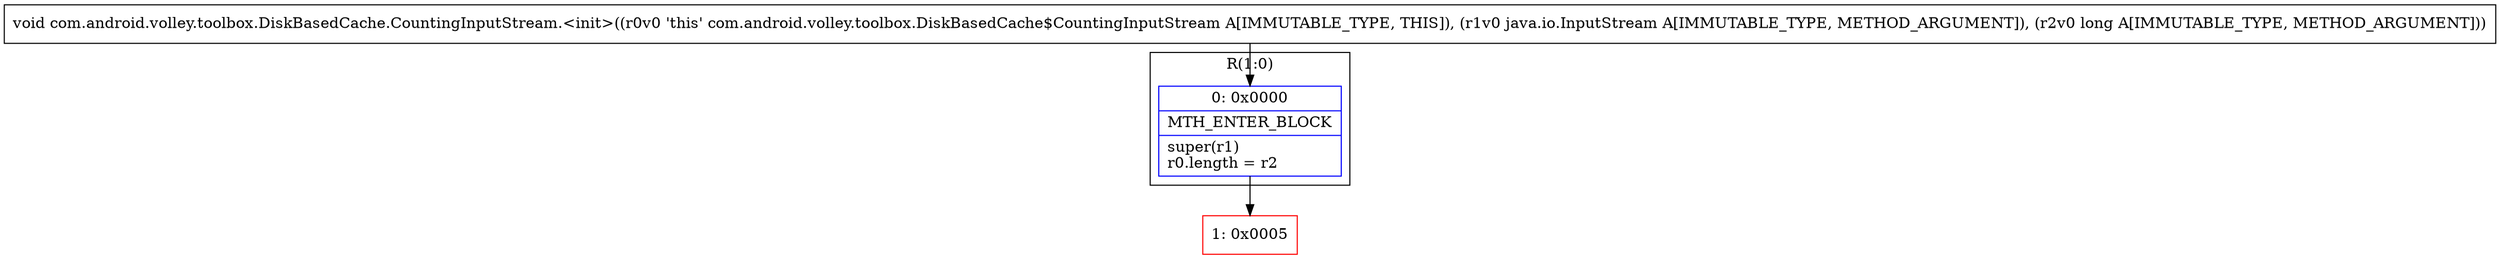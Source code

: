 digraph "CFG forcom.android.volley.toolbox.DiskBasedCache.CountingInputStream.\<init\>(Ljava\/io\/InputStream;J)V" {
subgraph cluster_Region_468568338 {
label = "R(1:0)";
node [shape=record,color=blue];
Node_0 [shape=record,label="{0\:\ 0x0000|MTH_ENTER_BLOCK\l|super(r1)\lr0.length = r2\l}"];
}
Node_1 [shape=record,color=red,label="{1\:\ 0x0005}"];
MethodNode[shape=record,label="{void com.android.volley.toolbox.DiskBasedCache.CountingInputStream.\<init\>((r0v0 'this' com.android.volley.toolbox.DiskBasedCache$CountingInputStream A[IMMUTABLE_TYPE, THIS]), (r1v0 java.io.InputStream A[IMMUTABLE_TYPE, METHOD_ARGUMENT]), (r2v0 long A[IMMUTABLE_TYPE, METHOD_ARGUMENT])) }"];
MethodNode -> Node_0;
Node_0 -> Node_1;
}

